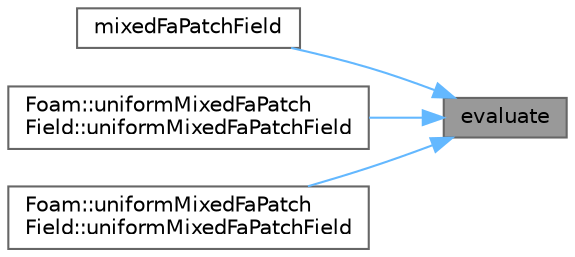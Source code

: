 digraph "evaluate"
{
 // LATEX_PDF_SIZE
  bgcolor="transparent";
  edge [fontname=Helvetica,fontsize=10,labelfontname=Helvetica,labelfontsize=10];
  node [fontname=Helvetica,fontsize=10,shape=box,height=0.2,width=0.4];
  rankdir="RL";
  Node1 [id="Node000001",label="evaluate",height=0.2,width=0.4,color="gray40", fillcolor="grey60", style="filled", fontcolor="black",tooltip=" "];
  Node1 -> Node2 [id="edge1_Node000001_Node000002",dir="back",color="steelblue1",style="solid",tooltip=" "];
  Node2 [id="Node000002",label="mixedFaPatchField",height=0.2,width=0.4,color="grey40", fillcolor="white", style="filled",URL="$classFoam_1_1mixedFaPatchField.html#a29d596b3fbb9f4012259337904786ea1",tooltip=" "];
  Node1 -> Node3 [id="edge2_Node000001_Node000003",dir="back",color="steelblue1",style="solid",tooltip=" "];
  Node3 [id="Node000003",label="Foam::uniformMixedFaPatch\lField::uniformMixedFaPatchField",height=0.2,width=0.4,color="grey40", fillcolor="white", style="filled",URL="$classFoam_1_1uniformMixedFaPatchField.html#ad37141ac67adc136aef672ccb2a4449b",tooltip=" "];
  Node1 -> Node4 [id="edge3_Node000001_Node000004",dir="back",color="steelblue1",style="solid",tooltip=" "];
  Node4 [id="Node000004",label="Foam::uniformMixedFaPatch\lField::uniformMixedFaPatchField",height=0.2,width=0.4,color="grey40", fillcolor="white", style="filled",URL="$classFoam_1_1uniformMixedFaPatchField.html#a785a4a56bdbbb2c20af97207f4ab10b0",tooltip=" "];
}
